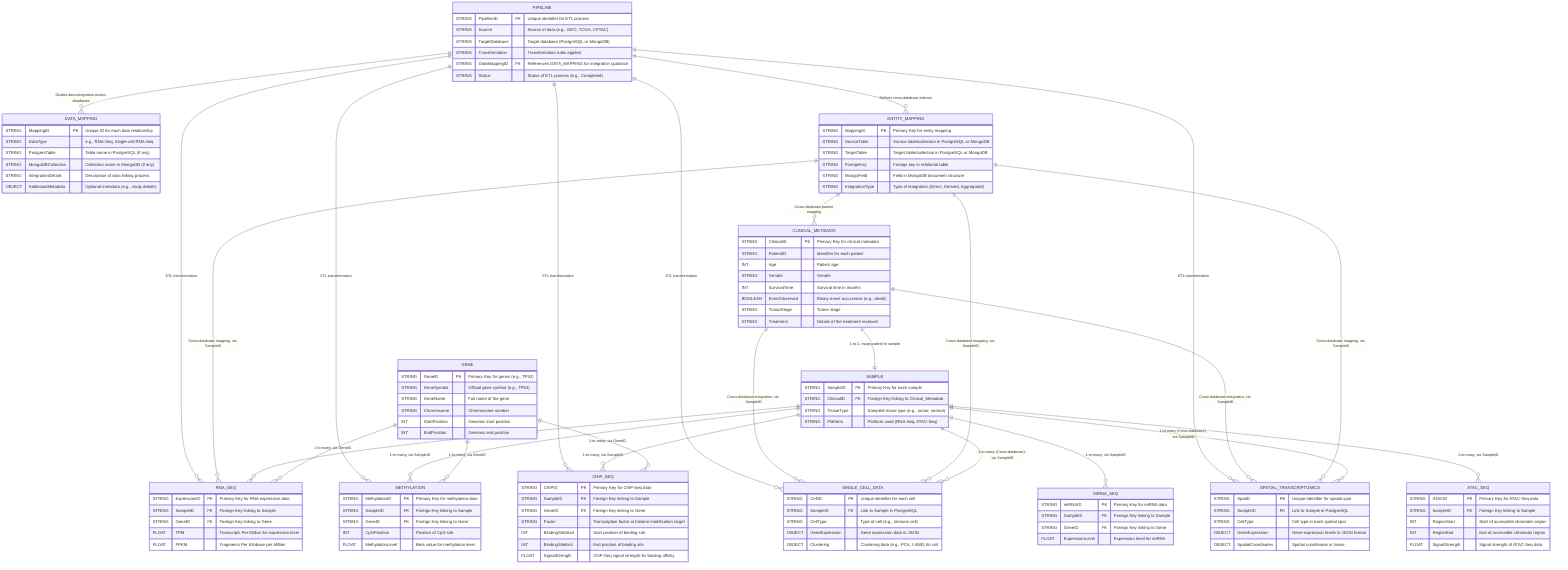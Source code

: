 erDiagram
    %% --- PostgreSQL Relational Tables for Structured Data ---
    %% GENE TABLE: Stores unique gene information for each gene. Relates to other tables by GeneID.
    GENE {
        STRING GeneID PK "Primary Key for genes (e.g., TP53)"
        STRING GeneSymbol "Official gene symbol (e.g., TP53)"
        STRING GeneName "Full name of the gene"
        STRING Chromosome "Chromosome number"
        INT StartPosition "Genomic start position"
        INT EndPosition "Genomic end position"
    }
    
    %% CLINICAL_METADATA TABLE: Contains patient-related data. Each patient has a unique ClinicalID.
    CLINICAL_METADATA {
        STRING ClinicalID PK "Primary Key for clinical metadata"
        STRING PatientID "Identifier for each patient"
        INT Age "Patient age"
        STRING Gender "Gender"
        INT SurvivalTime "Survival time in months"
        BOOLEAN EventObserved "Binary event occurrence (e.g., death)"
        STRING TumorStage "Tumor stage"
        STRING Treatment "Details of the treatment received"
    }
    
    %% SAMPLE TABLE: Contains sample-specific data and links to Clinical Metadata through ClinicalID.
    SAMPLE {
        STRING SampleID PK "Primary Key for each sample"
        STRING ClinicalID FK "Foreign Key linking to Clinical_Metadata"
        STRING TissueType "Sampled tissue type (e.g., tumor, normal)"
        STRING Platform "Platform used (RNA-Seq, ATAC-Seq)"
    }
    
    %% RNA_SEQ TABLE: Contains RNA expression data, linked to Gene and Sample tables.
    RNA_SEQ {
        STRING ExpressionID PK "Primary Key for RNA expression data"
        STRING SampleID FK "Foreign Key linking to Sample"
        STRING GeneID FK "Foreign Key linking to Gene"
        FLOAT TPM "Transcripts Per Million for expression level"
        FLOAT FPKM "Fragments Per Kilobase per Million"
    }
    
    %% METHYLATION TABLE: Stores DNA methylation data linked to specific CpG positions on genes.
    METHYLATION {
        STRING MethylationID PK "Primary Key for methylation data"
        STRING SampleID FK "Foreign Key linking to Sample"
        STRING GeneID FK "Foreign Key linking to Gene"
        INT CpGPosition "Position of CpG site"
        FLOAT MethylationLevel "Beta value for methylation level"
    }
    
    %% miRNA TABLE: Contains microRNA data, linking each record to a Gene and Sample.
    MIRNA_SEQ {
        STRING miRNAID PK "Primary Key for miRNA data"
        STRING SampleID FK "Foreign Key linking to Sample"
        STRING GeneID FK "Foreign Key linking to Gene"
        FLOAT ExpressionLevel "Expression level for miRNA"
    }
    
    %% ATAC_SEQ TABLE: Stores chromatin accessibility data, linked to samples.
    ATAC_SEQ {
        STRING ATACID PK "Primary Key for ATAC-Seq data"
        STRING SampleID FK "Foreign Key linking to Sample"
        INT RegionStart "Start of accessible chromatin region"
        INT RegionEnd "End of accessible chromatin region"
        FLOAT SignalStrength "Signal strength of ATAC-Seq data"
    }

    %% ChIP_SEQ TABLE: Holds chromatin immunoprecipitation data (histone modifications, TFs).
    CHIP_SEQ {
        STRING ChIPID PK "Primary Key for ChIP-Seq data"
        STRING SampleID FK "Foreign Key linking to Sample"
        STRING GeneID FK "Foreign Key linking to Gene"
        STRING Factor "Transcription factor or histone modification target"
        INT BindingSiteStart "Start position of binding site"
        INT BindingSiteEnd "End position of binding site"
        FLOAT SignalStrength "ChIP-Seq signal strength for binding affinity"
    }

    %% --- MongoDB Collections for Unstructured / Hierarchical Data ---
    %% SINGLE_CELL_DATA: Represents single-cell RNA data.
    SINGLE_CELL_DATA {
        STRING CellID PK "Unique identifier for each cell"
        STRING SampleID FK "Link to Sample in PostgreSQL"
        STRING CellType "Type of cell (e.g., immune cell)"
        OBJECT GeneExpression "Gene expression data in JSON"
        OBJECT Clustering "Clustering data (e.g., PCA, t-SNE) for cell"
    }
    
    %% SPATIAL_TRANSCRIPTOMICS: Stores spatial RNA data.
    SPATIAL_TRANSCRIPTOMICS {
        STRING SpotID PK "Unique identifier for spatial spot"
        STRING SampleID FK "Link to Sample in PostgreSQL"
        STRING CellType "Cell type in each spatial spot"
        OBJECT GeneExpression "Gene expression levels in JSON format"
        OBJECT SpatialCoordinates "Spatial coordinates in tissue"
    }

    %% --- Data Mapping Table for Cross-Database Integration ---
    %% DATA_MAPPING: Catalogs datasets across PostgreSQL and MongoDB for integration purposes.
    DATA_MAPPING {
        STRING MappingID PK "Unique ID for each data relationship"
        STRING DataType "e.g., RNA-Seq, Single-cell RNA-Seq"
        STRING PostgresTable "Table name in PostgreSQL (if any)"
        STRING MongoDBCollection "Collection name in MongoDB (if any)"
        STRING IntegrationDetails "Description of data linking process"
        OBJECT AdditionalMetadata "Optional metadata (e.g., study details)"
    }

    %% --- Entity Mapping and Integration Layer ---
    %% ENTITY_MAPPING: Link for specific relationships, using shared or derived identifiers.
    ENTITY_MAPPING {
        STRING MappingID PK "Primary Key for entity mapping"
        STRING SourceTable "Source table/collection in PostgreSQL or MongoDB"
        STRING TargetTable "Target table/collection in PostgreSQL or MongoDB"
        STRING ForeignKey "Foreign key in relational table"
        STRING MongoField "Field in MongoDB document structure"
        STRING IntegrationType "Type of integration (Direct, Derived, Aggregated)"
    }

    %% --- ETL Pipeline for Data Flow Management ---
    %% PIPELINE: Describes data transformations applied during ETL to move and normalize data across databases.
    PIPELINE {
        STRING PipelineID PK "Unique identifier for ETL process"
        STRING Source "Source of data (e.g., GEO, TCGA, CPTAC)"
        STRING TargetDatabase "Target database (PostgreSQL or MongoDB)"
        STRING Transformation "Transformation rules applied"
        STRING DataMappingID FK "References DATA_MAPPING for integration guidance"
        STRING Status "Status of ETL process (e.g., Completed)"
    }

    %% --- Relationships and Mapping Between Tables and Collections ---
    %% Gene relationships to RNA, Methylation, and ChIP data via GeneID
    GENE ||--o{ RNA_SEQ : "1-to-many, via GeneID"
    GENE ||--o{ METHYLATION : "1-to-many, via GeneID"
    GENE ||--o{ CHIP_SEQ : "1-to-many, via GeneID"

    %% Sample linked to RNA, Methylation, miRNA, ATAC, and ChIP tables through SampleID
    SAMPLE ||--o{ RNA_SEQ : "1-to-many, via SampleID"
    SAMPLE ||--o{ METHYLATION : "1-to-many, via SampleID"
    SAMPLE ||--o{ MIRNA_SEQ : "1-to-many, via SampleID"
    SAMPLE ||--o{ ATAC_SEQ : "1-to-many, via SampleID"
    SAMPLE ||--o{ CHIP_SEQ : "1-to-many, via SampleID"

    %% Cross-database links: Sample to single-cell and spatial data in MongoDB
    SAMPLE ||--o{ SINGLE_CELL_DATA : "1-to-many (Cross-database), via SampleID"
    SAMPLE ||--o{ SPATIAL_TRANSCRIPTOMICS : "1-to-many (Cross-database), via SampleID"
    CLINICAL_METADATA ||--|| SAMPLE : "1-to-1, maps patient to sample"

    %% Entity mapping to connect PostgreSQL relational tables with MongoDB collections
    ENTITY_MAPPING ||--o{ RNA_SEQ : "Cross-database mapping, via SampleID"
    ENTITY_MAPPING ||--o{ SINGLE_CELL_DATA : "Cross-database mapping, via SampleID"
    ENTITY_MAPPING ||--o{ SPATIAL_TRANSCRIPTOMICS : "Cross-database mapping, via SampleID"
    ENTITY_MAPPING ||--o{ CLINICAL_METADATA : "Cross-database patient mapping"
    CLINICAL_METADATA ||--o{ SINGLE_CELL_DATA : "Cross-database integration, via SampleID"
    CLINICAL_METADATA ||--o{ SPATIAL_TRANSCRIPTOMICS : "Cross-database integration, via SampleID"

    %% ETL processes defining transformations applied to import data into relational or hierarchical models.
    PIPELINE ||--o{ RNA_SEQ : "ETL transformation"
    PIPELINE ||--o{ METHYLATION : "ETL transformation"
    PIPELINE ||--o{ CHIP_SEQ : "ETL transformation"
    PIPELINE ||--o{ SINGLE_CELL_DATA : "ETL transformation"
    PIPELINE ||--o{ SPATIAL_TRANSCRIPTOMICS : "ETL transformation"
    PIPELINE ||--o{ ENTITY_MAPPING : "Defines cross-database indexes"
    PIPELINE ||--o{ DATA_MAPPING : "Guides data integration across databases"
